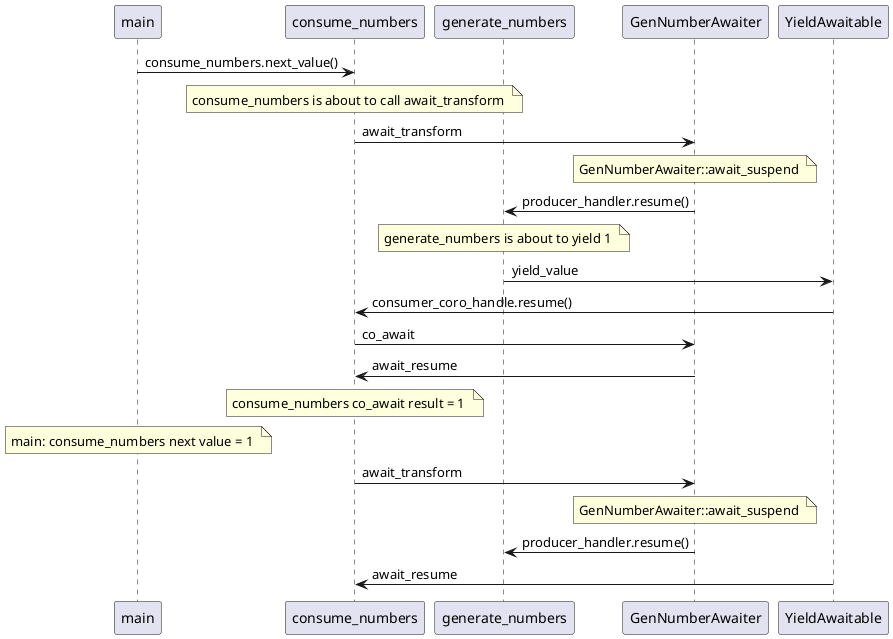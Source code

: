 @startuml
participant main
participant consume_numbers
participant generate_numbers
participant GenNumberAwaiter
participant YieldAwaitable
main -> consume_numbers : consume_numbers.next_value()
note over consume_numbers
consume_numbers is about to call await_transform 
end note

consume_numbers -> GenNumberAwaiter : await_transform
note over GenNumberAwaiter
GenNumberAwaiter::await_suspend 
end note

GenNumberAwaiter -> generate_numbers : producer_handler.resume()
note over generate_numbers
generate_numbers is about to yield 1 
end note

generate_numbers -> YieldAwaitable : yield_value
YieldAwaitable -> consume_numbers : consumer_coro_handle.resume()
consume_numbers -> GenNumberAwaiter : co_await
GenNumberAwaiter -> consume_numbers : await_resume
note over consume_numbers
consume_numbers co_await result = 1 
end note

note over main
main: consume_numbers next value = 1 
end note

consume_numbers -> GenNumberAwaiter : await_transform
note over GenNumberAwaiter
GenNumberAwaiter::await_suspend 
end note

GenNumberAwaiter -> generate_numbers : producer_handler.resume()
YieldAwaitable -> consume_numbers : await_resume
@enduml
